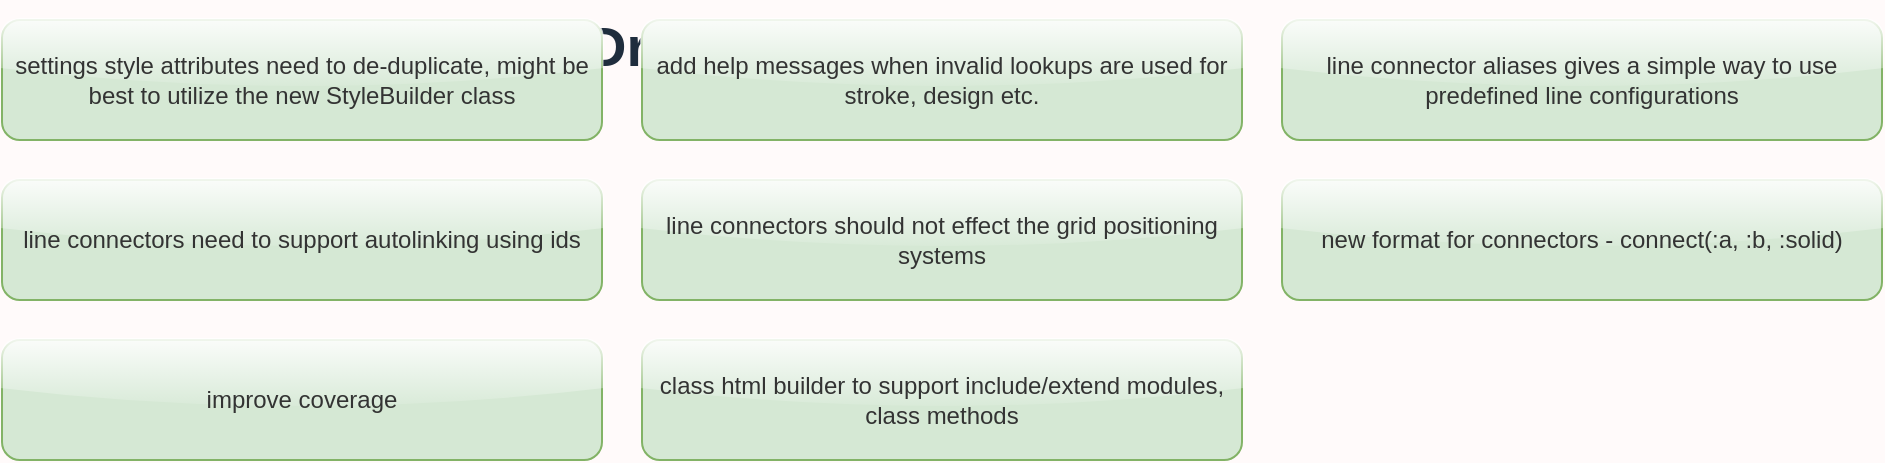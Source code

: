 <mxfile>
  <diagram id="IZq" name="In progress">
    <mxGraphModel dx="0" dy="0" background="#FFFAFA" grid="0" gridSize="10" guides="1" tooltips="1" connect="1" arrows="1" fold="1" page="1" pageScale="1" pageWidth="1169" pageHeight="827" math="0" shadow="0">
      <root>
        <mxCell id="page_root_IZq" parent="IZq"/>
        <mxCell id="node_root_IZq" parent="page_root_IZq"/>
        <mxCell id="IZq-1" value="DrawIO DSL" style="whiteSpace=wrap;html=1;rounded=1;glass=1;fontColor=#1F2D3D;text;fontSize=28;fontStyle=1;fillColor=none" vertex="1" parent="node_root_IZq">
          <mxGeometry x="300" y="0" width="400" height="80" as="geometry"/>
        </mxCell>
        <mxCell id="IZq-3" value="settings style attributes need to de-duplicate, might be best to utilize the new StyleBuilder class" style="whiteSpace=wrap;html=1;rounded=1;glass=1;fillColor=#d5e8d4;strokeColor=#82b366;fontColor=#333333" vertex="1" parent="node_root_IZq">
          <mxGeometry x="10" y="10" width="300" height="60" as="geometry"/>
        </mxCell>
        <mxCell id="IZq-4" value="add help messages when invalid lookups are used for stroke, design etc." style="whiteSpace=wrap;html=1;rounded=1;glass=1;fillColor=#d5e8d4;strokeColor=#82b366;fontColor=#333333" vertex="1" parent="node_root_IZq">
          <mxGeometry x="330" y="10" width="300" height="60" as="geometry"/>
        </mxCell>
        <mxCell id="IZq-5" value="line connector aliases gives a simple way to use predefined line configurations" style="whiteSpace=wrap;html=1;rounded=1;glass=1;fillColor=#d5e8d4;strokeColor=#82b366;fontColor=#333333" vertex="1" parent="node_root_IZq">
          <mxGeometry x="650" y="10" width="300" height="60" as="geometry"/>
        </mxCell>
        <mxCell id="IZq-6" value="line connectors need to support autolinking using ids" style="whiteSpace=wrap;html=1;rounded=1;glass=1;fillColor=#d5e8d4;strokeColor=#82b366;fontColor=#333333" vertex="1" parent="node_root_IZq">
          <mxGeometry x="10" y="90" width="300" height="60" as="geometry"/>
        </mxCell>
        <mxCell id="IZq-7" value="line connectors should not effect the grid positioning systems" style="whiteSpace=wrap;html=1;rounded=1;glass=1;fillColor=#d5e8d4;strokeColor=#82b366;fontColor=#333333" vertex="1" parent="node_root_IZq">
          <mxGeometry x="330" y="90" width="300" height="60" as="geometry"/>
        </mxCell>
        <mxCell id="IZq-8" value="new format for connectors - connect(:a, :b, :solid)" style="whiteSpace=wrap;html=1;rounded=1;glass=1;fillColor=#d5e8d4;strokeColor=#82b366;fontColor=#333333" vertex="1" parent="node_root_IZq">
          <mxGeometry x="650" y="90" width="300" height="60" as="geometry"/>
        </mxCell>
        <mxCell id="IZq-9" value="improve coverage" style="whiteSpace=wrap;html=1;rounded=1;glass=1;fillColor=#d5e8d4;strokeColor=#82b366;fontColor=#333333" vertex="1" parent="node_root_IZq">
          <mxGeometry x="10" y="170" width="300" height="60" as="geometry"/>
        </mxCell>
        <mxCell id="IZq-10" value="class html builder to support include/extend modules, class methods" style="whiteSpace=wrap;html=1;rounded=1;glass=1;fillColor=#d5e8d4;strokeColor=#82b366;fontColor=#333333" vertex="1" parent="node_root_IZq">
          <mxGeometry x="330" y="170" width="300" height="60" as="geometry"/>
        </mxCell>
      </root>
    </mxGraphModel>
  </diagram>
  <diagram id="K77" name="To Do">
    <mxGraphModel dx="0" dy="0" background="#FFFAFA" grid="0" gridSize="10" guides="1" tooltips="1" connect="1" arrows="1" fold="1" page="1" pageScale="1" pageWidth="1169" pageHeight="827" math="0" shadow="0">
      <root>
        <mxCell id="page_root_K77" parent="K77"/>
        <mxCell id="node_root_K77" parent="page_root_K77"/>
        <mxCell id="K77-2" value="add active flag to shapes" style="whiteSpace=wrap;html=1;rounded=1;glass=1;fillColor=#dae8fc;strokeColor=#6c8ebf;fontColor=#333333" vertex="1" parent="node_root_K77">
          <mxGeometry x="10" y="10" width="300" height="60" as="geometry"/>
        </mxCell>
        <mxCell id="K77-3" value="rename entry/exit compass point to start/end point to be consistent with the arrows" style="whiteSpace=wrap;html=1;rounded=1;glass=1;fillColor=#dae8fc;strokeColor=#6c8ebf;fontColor=#333333" vertex="1" parent="node_root_K77">
          <mxGeometry x="330" y="10" width="300" height="60" as="geometry"/>
        </mxCell>
        <mxCell id="K77-4" value="does x, y, w, h need to be on lines (yes for connectors, but other lines?)" style="whiteSpace=wrap;html=1;rounded=1;glass=1;fillColor=#dae8fc;strokeColor=#6c8ebf;fontColor=#333333" vertex="1" parent="node_root_K77">
          <mxGeometry x="650" y="10" width="300" height="60" as="geometry"/>
        </mxCell>
        <mxCell id="K77-5" value="update domain model with all the recent architecture changes" style="whiteSpace=wrap;html=1;rounded=1;glass=1;fillColor=#dae8fc;strokeColor=#6c8ebf;fontColor=#333333" vertex="1" parent="node_root_K77">
          <mxGeometry x="10" y="90" width="300" height="60" as="geometry"/>
        </mxCell>
        <mxCell id="K77-6" value="replace generated methods for shapes, texts and lines with meta programming" style="whiteSpace=wrap;html=1;rounded=1;glass=1;fillColor=#dae8fc;strokeColor=#6c8ebf;fontColor=#333333" vertex="1" parent="node_root_K77">
          <mxGeometry x="330" y="90" width="300" height="60" as="geometry"/>
        </mxCell>
        <mxCell id="K77-7" value="refactor HTML builder to custom GEM or use existing ruby GEM" style="whiteSpace=wrap;html=1;rounded=1;glass=1;fillColor=#dae8fc;strokeColor=#6c8ebf;fontColor=#333333" vertex="1" parent="node_root_K77">
          <mxGeometry x="650" y="90" width="300" height="60" as="geometry"/>
        </mxCell>
        <mxCell id="K77-8" value="add page background to theme, use it whenever the theme is set at a diagram/page level" style="whiteSpace=wrap;html=1;rounded=1;glass=1;fillColor=#dae8fc;strokeColor=#6c8ebf;fontColor=#333333" vertex="1" parent="node_root_K77">
          <mxGeometry x="10" y="170" width="300" height="60" as="geometry"/>
        </mxCell>
        <mxCell id="K77-9" value="move DrawioDsl::Formatters::Factory::FORMATTERS to resource file" style="whiteSpace=wrap;html=1;rounded=1;glass=1;fillColor=#dae8fc;strokeColor=#6c8ebf;fontColor=#333333" vertex="1" parent="node_root_K77">
          <mxGeometry x="330" y="170" width="300" height="60" as="geometry"/>
        </mxCell>
        <mxCell id="K77-10" value="move DrawioDsl::Formatters::StyleBuilder::MAPPINGS to resource file" style="whiteSpace=wrap;html=1;rounded=1;glass=1;fillColor=#dae8fc;strokeColor=#6c8ebf;fontColor=#333333" vertex="1" parent="node_root_K77">
          <mxGeometry x="650" y="170" width="300" height="60" as="geometry"/>
        </mxCell>
        <mxCell id="K77-11" value="write SVG directly into other projects" style="whiteSpace=wrap;html=1;rounded=1;glass=1;fillColor=#dae8fc;strokeColor=#6c8ebf;fontColor=#333333" vertex="1" parent="node_root_K77">
          <mxGeometry x="10" y="250" width="300" height="60" as="geometry"/>
        </mxCell>
        <mxCell id="K77-12" value="Nodes need to support child nodes - aka namespaces, groupings" style="whiteSpace=wrap;html=1;rounded=1;glass=1;fillColor=#dae8fc;strokeColor=#6c8ebf;fontColor=#333333" vertex="1" parent="node_root_K77">
          <mxGeometry x="330" y="250" width="300" height="60" as="geometry"/>
        </mxCell>
        <mxCell id="K77-13" value="Grid layout does not position itself in relation to the last element" style="whiteSpace=wrap;html=1;rounded=1;glass=1;fillColor=#dae8fc;strokeColor=#6c8ebf;fontColor=#333333" vertex="1" parent="node_root_K77">
          <mxGeometry x="650" y="250" width="300" height="60" as="geometry"/>
        </mxCell>
        <mxCell id="K77-14" value="Grid layout should not be affected by connector lines" style="whiteSpace=wrap;html=1;rounded=1;glass=1;fillColor=#dae8fc;strokeColor=#6c8ebf;fontColor=#333333" vertex="1" parent="node_root_K77">
          <mxGeometry x="10" y="330" width="300" height="60" as="geometry"/>
        </mxCell>
        <mxCell id="K77-15" value="Grid layout should support flow break (break to next section if less then boundary)" style="whiteSpace=wrap;html=1;rounded=1;glass=1;fillColor=#dae8fc;strokeColor=#6c8ebf;fontColor=#333333" vertex="1" parent="node_root_K77">
          <mxGeometry x="330" y="330" width="300" height="60" as="geometry"/>
        </mxCell>
        <mxCell id="K77-16" value="Grid layout should support hard break (break to next section)" style="whiteSpace=wrap;html=1;rounded=1;glass=1;fillColor=#dae8fc;strokeColor=#6c8ebf;fontColor=#333333" vertex="1" parent="node_root_K77">
          <mxGeometry x="650" y="330" width="300" height="60" as="geometry"/>
        </mxCell>
        <mxCell id="K77-17" value="Dynamic sized shapes that expand to the size of their text" style="whiteSpace=wrap;html=1;rounded=1;glass=1;fillColor=#dae8fc;strokeColor=#6c8ebf;fontColor=#333333" vertex="1" parent="node_root_K77">
          <mxGeometry x="10" y="410" width="300" height="60" as="geometry"/>
        </mxCell>
        <mxCell id="K77-18" value="Control of text padding left, right, top and bottom" style="whiteSpace=wrap;html=1;rounded=1;glass=1;fillColor=#dae8fc;strokeColor=#6c8ebf;fontColor=#333333" vertex="1" parent="node_root_K77">
          <mxGeometry x="330" y="410" width="300" height="60" as="geometry"/>
        </mxCell>
        <mxCell id="K77-19" value="Improve the theme control over text-only shapes" style="whiteSpace=wrap;html=1;rounded=1;glass=1;fillColor=#dae8fc;strokeColor=#6c8ebf;fontColor=#333333" vertex="1" parent="node_root_K77">
          <mxGeometry x="650" y="410" width="300" height="60" as="geometry"/>
        </mxCell>
        <mxCell id="K77-20" value="x,y settings do not work for shapes within a grid layout" style="whiteSpace=wrap;html=1;rounded=1;glass=1;fillColor=#dae8fc;strokeColor=#6c8ebf;fontColor=#333333" vertex="1" parent="node_root_K77">
          <mxGeometry x="10" y="490" width="300" height="60" as="geometry"/>
        </mxCell>
        <mxCell id="K77-21" value="page layout so that you drop elements on and they are positioned correctly, e.g centered, left, right, etc, maybe a grid layout with a wrap of 1 and a width of the page is sufficient" style="whiteSpace=wrap;html=1;rounded=1;glass=1;fillColor=#dae8fc;strokeColor=#6c8ebf;fontColor=#333333" vertex="1" parent="node_root_K77">
          <mxGeometry x="330" y="490" width="300" height="60" as="geometry"/>
        </mxCell>
      </root>
    </mxGraphModel>
  </diagram>
  <diagram id="hsF" name="Done">
    <mxGraphModel dx="0" dy="0" background="#FFFAFA" grid="0" gridSize="10" guides="1" tooltips="1" connect="1" arrows="1" fold="1" page="1" pageScale="1" pageWidth="1169" pageHeight="827" math="0" shadow="0">
      <root>
        <mxCell id="page_root_hsF" parent="hsF"/>
        <mxCell id="node_root_hsF" parent="page_root_hsF"/>
        <mxCell id="hsF-2" value="bg_theme does not work OR at least make it better (see willoughby example)" style="whiteSpace=wrap;html=1;rounded=1;glass=1;fillColor=#f8cecc;strokeColor=#b85450;fontColor=#333333" vertex="1" parent="node_root_hsF">
          <mxGeometry x="10" y="10" width="300" height="60" as="geometry"/>
        </mxCell>
        <mxCell id="hsF-3" value="add support for :design to line" style="whiteSpace=wrap;html=1;rounded=1;glass=1;fillColor=#f8cecc;strokeColor=#b85450;fontColor=#333333" vertex="1" parent="node_root_hsF">
          <mxGeometry x="330" y="10" width="300" height="60" as="geometry"/>
        </mxCell>
        <mxCell id="hsF-4" value="add support for :arrow to line" style="whiteSpace=wrap;html=1;rounded=1;glass=1;fillColor=#f8cecc;strokeColor=#b85450;fontColor=#333333" vertex="1" parent="node_root_hsF">
          <mxGeometry x="650" y="10" width="300" height="60" as="geometry"/>
        </mxCell>
        <mxCell id="hsF-5" value="add support for :waypoint to line" style="whiteSpace=wrap;html=1;rounded=1;glass=1;fillColor=#f8cecc;strokeColor=#b85450;fontColor=#333333" vertex="1" parent="node_root_hsF">
          <mxGeometry x="10" y="90" width="300" height="60" as="geometry"/>
        </mxCell>
        <mxCell id="hsF-6" value="add support for :exit, :entry to line" style="whiteSpace=wrap;html=1;rounded=1;glass=1;fillColor=#f8cecc;strokeColor=#b85450;fontColor=#333333" vertex="1" parent="node_root_hsF">
          <mxGeometry x="330" y="90" width="300" height="60" as="geometry"/>
        </mxCell>
        <mxCell id="hsF-7" value="add support for :design to line" style="whiteSpace=wrap;html=1;rounded=1;glass=1;fillColor=#f8cecc;strokeColor=#b85450;fontColor=#333333" vertex="1" parent="node_root_hsF">
          <mxGeometry x="650" y="90" width="300" height="60" as="geometry"/>
        </mxCell>
        <mxCell id="hsF-8" value="refactor shapes to use configuration file and split into elements, lines and texts" style="whiteSpace=wrap;html=1;rounded=1;glass=1;fillColor=#f8cecc;strokeColor=#b85450;fontColor=#333333" vertex="1" parent="node_root_hsF">
          <mxGeometry x="10" y="170" width="300" height="60" as="geometry"/>
        </mxCell>
        <mxCell id="hsF-9" value="add new shapes related to line connectors, plus add stroke: configuration" style="whiteSpace=wrap;html=1;rounded=1;glass=1;fillColor=#f8cecc;strokeColor=#b85450;fontColor=#333333" vertex="1" parent="node_root_hsF">
          <mxGeometry x="330" y="170" width="300" height="60" as="geometry"/>
        </mxCell>
        <mxCell id="hsF-10" value="rename type to key" style="whiteSpace=wrap;html=1;rounded=1;glass=1;fillColor=#f8cecc;strokeColor=#b85450;fontColor=#333333" vertex="1" parent="node_root_hsF">
          <mxGeometry x="650" y="170" width="300" height="60" as="geometry"/>
        </mxCell>
        <mxCell id="hsF-11" value="headings do not appear to be working?" style="whiteSpace=wrap;html=1;rounded=1;glass=1;fillColor=#f8cecc;strokeColor=#b85450;fontColor=#333333" vertex="1" parent="node_root_hsF">
          <mxGeometry x="10" y="250" width="300" height="60" as="geometry"/>
        </mxCell>
        <mxCell id="hsF-12" value="add sample for backgrounds with text on top, add support for favourite backgrounds" style="whiteSpace=wrap;html=1;rounded=1;glass=1;fillColor=#f8cecc;strokeColor=#b85450;fontColor=#333333" vertex="1" parent="node_root_hsF">
          <mxGeometry x="330" y="250" width="300" height="60" as="geometry"/>
        </mxCell>
        <mxCell id="hsF-13" value="add background themes, with foreground text color" style="whiteSpace=wrap;html=1;rounded=1;glass=1;fillColor=#f8cecc;strokeColor=#b85450;fontColor=#333333" vertex="1" parent="node_root_hsF">
          <mxGeometry x="650" y="250" width="300" height="60" as="geometry"/>
        </mxCell>
        <mxCell id="hsF-14" value="refactor shapes configuration so that it reads from custom file" style="whiteSpace=wrap;html=1;rounded=1;glass=1;fillColor=#f8cecc;strokeColor=#b85450;fontColor=#333333" vertex="1" parent="node_root_hsF">
          <mxGeometry x="10" y="330" width="300" height="60" as="geometry"/>
        </mxCell>
        <mxCell id="hsF-15" value="fix :text" style="whiteSpace=wrap;html=1;rounded=1;glass=1;fillColor=#f8cecc;strokeColor=#b85450;fontColor=#333333" vertex="1" parent="node_root_hsF">
          <mxGeometry x="330" y="330" width="300" height="60" as="geometry"/>
        </mxCell>
        <mxCell id="hsF-16" value="configuration for lines" style="whiteSpace=wrap;html=1;rounded=1;glass=1;fillColor=#f8cecc;strokeColor=#b85450;fontColor=#333333" vertex="1" parent="node_root_hsF">
          <mxGeometry x="650" y="330" width="300" height="60" as="geometry"/>
        </mxCell>
        <mxCell id="hsF-17" value="configuration for text" style="whiteSpace=wrap;html=1;rounded=1;glass=1;fillColor=#f8cecc;strokeColor=#b85450;fontColor=#333333" vertex="1" parent="node_root_hsF">
          <mxGeometry x="10" y="410" width="300" height="60" as="geometry"/>
        </mxCell>
        <mxCell id="hsF-18" value="configuration for elements" style="whiteSpace=wrap;html=1;rounded=1;glass=1;fillColor=#f8cecc;strokeColor=#b85450;fontColor=#333333" vertex="1" parent="node_root_hsF">
          <mxGeometry x="330" y="410" width="300" height="60" as="geometry"/>
        </mxCell>
        <mxCell id="hsF-19" value="configuration for line strokes" style="whiteSpace=wrap;html=1;rounded=1;glass=1;fillColor=#f8cecc;strokeColor=#b85450;fontColor=#333333" vertex="1" parent="node_root_hsF">
          <mxGeometry x="650" y="410" width="300" height="60" as="geometry"/>
        </mxCell>
        <mxCell id="hsF-20" value="configuration for connector compass direction" style="whiteSpace=wrap;html=1;rounded=1;glass=1;fillColor=#f8cecc;strokeColor=#b85450;fontColor=#333333" vertex="1" parent="node_root_hsF">
          <mxGeometry x="10" y="490" width="300" height="60" as="geometry"/>
        </mxCell>
        <mxCell id="hsF-21" value="configuration for connector design" style="whiteSpace=wrap;html=1;rounded=1;glass=1;fillColor=#f8cecc;strokeColor=#b85450;fontColor=#333333" vertex="1" parent="node_root_hsF">
          <mxGeometry x="330" y="490" width="300" height="60" as="geometry"/>
        </mxCell>
        <mxCell id="hsF-22" value="configuration for connector arrows" style="whiteSpace=wrap;html=1;rounded=1;glass=1;fillColor=#f8cecc;strokeColor=#b85450;fontColor=#333333" vertex="1" parent="node_root_hsF">
          <mxGeometry x="650" y="490" width="300" height="60" as="geometry"/>
        </mxCell>
        <mxCell id="hsF-23" value="configuration for connector waypoints" style="whiteSpace=wrap;html=1;rounded=1;glass=1;fillColor=#f8cecc;strokeColor=#b85450;fontColor=#333333" vertex="1" parent="node_root_hsF">
          <mxGeometry x="10" y="570" width="300" height="60" as="geometry"/>
        </mxCell>
        <mxCell id="hsF-24" value="export_json will output a diagram in machine readable format" style="whiteSpace=wrap;html=1;rounded=1;glass=1;fillColor=#f8cecc;strokeColor=#b85450;fontColor=#333333" vertex="1" parent="node_root_hsF">
          <mxGeometry x="330" y="570" width="300" height="60" as="geometry"/>
        </mxCell>
        <mxCell id="hsF-25" value="class html formatter to support regular html nodes such as p, h1.. ul, li that are found on the builder" style="whiteSpace=wrap;html=1;rounded=1;glass=1;fillColor=#f8cecc;strokeColor=#b85450;fontColor=#333333" vertex="1" parent="node_root_hsF">
          <mxGeometry x="650" y="570" width="300" height="60" as="geometry"/>
        </mxCell>
        <mxCell id="hsF-26" value="group box, like a regular box but with a top aligned h1 style title" style="whiteSpace=wrap;html=1;rounded=1;glass=1;fillColor=#f8cecc;strokeColor=#b85450;fontColor=#333333" vertex="1" parent="node_root_hsF">
          <mxGeometry x="10" y="650" width="300" height="60" as="geometry"/>
        </mxCell>
        <mxCell id="hsF-27" value="build a domain (class) diagram" style="whiteSpace=wrap;html=1;rounded=1;glass=1;fillColor=#f8cecc;strokeColor=#b85450;fontColor=#333333" vertex="1" parent="node_root_hsF">
          <mxGeometry x="330" y="650" width="300" height="60" as="geometry"/>
        </mxCell>
        <mxCell id="hsF-28" value="build configuration for line strokes %i[dashed dotted dashdot dashdotdot dotdotdot longdash)" style="whiteSpace=wrap;html=1;rounded=1;glass=1;fillColor=#f8cecc;strokeColor=#b85450;fontColor=#333333" vertex="1" parent="node_root_hsF">
          <mxGeometry x="650" y="650" width="300" height="60" as="geometry"/>
        </mxCell>
        <mxCell id="hsF-29" value="build configuration for line compass %i[n ne e se s sw w nw]" style="whiteSpace=wrap;html=1;rounded=1;glass=1;fillColor=#f8cecc;strokeColor=#b85450;fontColor=#333333" vertex="1" parent="node_root_hsF">
          <mxGeometry x="10" y="730" width="300" height="60" as="geometry"/>
        </mxCell>
        <mxCell id="hsF-30" value="build configuration for line shape %i[style1 style2 style3 style4]" style="whiteSpace=wrap;html=1;rounded=1;glass=1;fillColor=#f8cecc;strokeColor=#b85450;fontColor=#333333" vertex="1" parent="node_root_hsF">
          <mxGeometry x="330" y="730" width="300" height="60" as="geometry"/>
        </mxCell>
        <mxCell id="hsF-31" value="build configuration for arrows %i[straight triangle diamond circle cross short default none plain skewed_dash concave er_many er_one er_one_optional er_one_mandatory er_many_optional er_many_mandatory]" style="whiteSpace=wrap;html=1;rounded=1;glass=1;fillColor=#f8cecc;strokeColor=#b85450;fontColor=#333333" vertex="1" parent="node_root_hsF">
          <mxGeometry x="650" y="730" width="300" height="60" as="geometry"/>
        </mxCell>
        <mxCell id="hsF-32" value="refactor the shape-&gt;text_only (boolean) to category (symbol)" style="whiteSpace=wrap;html=1;rounded=1;glass=1;fillColor=#f8cecc;strokeColor=#b85450;fontColor=#333333" vertex="1" parent="node_root_hsF">
          <mxGeometry x="10" y="810" width="300" height="60" as="geometry"/>
        </mxCell>
        <mxCell id="hsF-33" value="ensure that ids are working as expected" style="whiteSpace=wrap;html=1;rounded=1;glass=1;fillColor=#f8cecc;strokeColor=#b85450;fontColor=#333333" vertex="1" parent="node_root_hsF">
          <mxGeometry x="330" y="810" width="300" height="60" as="geometry"/>
        </mxCell>
        <mxCell id="hsF-34" value="alter the initial parameter of all shapes so that it can be an ID, without named attribute" style="whiteSpace=wrap;html=1;rounded=1;glass=1;fillColor=#f8cecc;strokeColor=#b85450;fontColor=#333333" vertex="1" parent="node_root_hsF">
          <mxGeometry x="650" y="810" width="300" height="60" as="geometry"/>
        </mxCell>
        <mxCell id="hsF-35" value="move project-plan files" style="whiteSpace=wrap;html=1;rounded=1;glass=1;fillColor=#f8cecc;strokeColor=#b85450;fontColor=#333333" vertex="1" parent="node_root_hsF">
          <mxGeometry x="10" y="890" width="300" height="60" as="geometry"/>
        </mxCell>
        <mxCell id="hsF-36" value="alter configure_shape so it sets the default shape key and use that for selecting the default HTML formatter" style="whiteSpace=wrap;html=1;rounded=1;glass=1;fillColor=#f8cecc;strokeColor=#b85450;fontColor=#333333" vertex="1" parent="node_root_hsF">
          <mxGeometry x="330" y="890" width="300" height="60" as="geometry"/>
        </mxCell>
        <mxCell id="hsF-37" value="add todo shape to simplify project plan drawing" style="whiteSpace=wrap;html=1;rounded=1;glass=1;fillColor=#f8cecc;strokeColor=#b85450;fontColor=#333333" vertex="1" parent="node_root_hsF">
          <mxGeometry x="650" y="890" width="300" height="60" as="geometry"/>
        </mxCell>
        <mxCell id="hsF-38" value="introduce .value property to shape and let it use either formatted HTML or plain text title" style="whiteSpace=wrap;html=1;rounded=1;glass=1;fillColor=#f8cecc;strokeColor=#b85450;fontColor=#333333" vertex="1" parent="node_root_hsF">
          <mxGeometry x="10" y="970" width="300" height="60" as="geometry"/>
        </mxCell>
        <mxCell id="hsF-39" value="formatter DSL that can render HTML directly into the value property" style="whiteSpace=wrap;html=1;rounded=1;glass=1;fillColor=#f8cecc;strokeColor=#b85450;fontColor=#333333" vertex="1" parent="node_root_hsF">
          <mxGeometry x="330" y="970" width="300" height="60" as="geometry"/>
        </mxCell>
        <mxCell id="hsF-40" value="formatter DSL for class and interface generation" style="whiteSpace=wrap;html=1;rounded=1;glass=1;fillColor=#f8cecc;strokeColor=#b85450;fontColor=#333333" vertex="1" parent="node_root_hsF">
          <mxGeometry x="650" y="970" width="300" height="60" as="geometry"/>
        </mxCell>
        <mxCell id="hsF-41" value="generate extension based graphics based on drawio extensions.js" style="whiteSpace=wrap;html=1;rounded=1;glass=1;fillColor=#f8cecc;strokeColor=#b85450;fontColor=#333333" vertex="1" parent="node_root_hsF">
          <mxGeometry x="10" y="1050" width="300" height="60" as="geometry"/>
        </mxCell>
        <mxCell id="hsF-42" value="active? flag on page defaulting to true. set to false to exclude page from diagram." style="whiteSpace=wrap;html=1;rounded=1;glass=1;fillColor=#f8cecc;strokeColor=#b85450;fontColor=#333333" vertex="1" parent="node_root_hsF">
          <mxGeometry x="330" y="1050" width="300" height="60" as="geometry"/>
        </mxCell>
        <mxCell id="hsF-43" value="first level child nodes need to hang of node 1" style="whiteSpace=wrap;html=1;rounded=1;glass=1;fillColor=#f8cecc;strokeColor=#b85450;fontColor=#333333" vertex="1" parent="node_root_hsF">
          <mxGeometry x="650" y="1050" width="300" height="60" as="geometry"/>
        </mxCell>
        <mxCell id="hsF-44" value="node has child nodes and add_node will set a nodes parent" style="whiteSpace=wrap;html=1;rounded=1;glass=1;fillColor=#f8cecc;strokeColor=#b85450;fontColor=#333333" vertex="1" parent="node_root_hsF">
          <mxGeometry x="10" y="1130" width="300" height="60" as="geometry"/>
        </mxCell>
        <mxCell id="hsF-45" value="nodes can belong to a parent node, the top level node responds with truthy to root?" style="whiteSpace=wrap;html=1;rounded=1;glass=1;fillColor=#f8cecc;strokeColor=#b85450;fontColor=#333333" vertex="1" parent="node_root_hsF">
          <mxGeometry x="330" y="1130" width="300" height="60" as="geometry"/>
        </mxCell>
        <mxCell id="hsF-46" value="add sample diagram for the github readme file" style="whiteSpace=wrap;html=1;rounded=1;glass=1;fillColor=#f8cecc;strokeColor=#b85450;fontColor=#333333" vertex="1" parent="node_root_hsF">
          <mxGeometry x="650" y="1130" width="300" height="60" as="geometry"/>
        </mxCell>
        <mxCell id="hsF-47" value="write samples into docs folder and display in readme" style="whiteSpace=wrap;html=1;rounded=1;glass=1;fillColor=#f8cecc;strokeColor=#b85450;fontColor=#333333" vertex="1" parent="node_root_hsF">
          <mxGeometry x="10" y="1210" width="300" height="60" as="geometry"/>
        </mxCell>
        <mxCell id="hsF-48" value="add export as .PNG, needs to take a page number as the PNG will not support multiple pages" style="whiteSpace=wrap;html=1;rounded=1;glass=1;fillColor=#f8cecc;strokeColor=#b85450;fontColor=#333333" vertex="1" parent="node_root_hsF">
          <mxGeometry x="330" y="1210" width="300" height="60" as="geometry"/>
        </mxCell>
        <mxCell id="hsF-49" value="add export as .SVG, needs to take a page number as the SVG will not support multiple pages" style="whiteSpace=wrap;html=1;rounded=1;glass=1;fillColor=#f8cecc;strokeColor=#b85450;fontColor=#333333" vertex="1" parent="node_root_hsF">
          <mxGeometry x="650" y="1210" width="300" height="60" as="geometry"/>
        </mxCell>
        <mxCell id="hsF-50" value="add save as .drawio" style="whiteSpace=wrap;html=1;rounded=1;glass=1;fillColor=#f8cecc;strokeColor=#b85450;fontColor=#333333" vertex="1" parent="node_root_hsF">
          <mxGeometry x="10" y="1290" width="300" height="60" as="geometry"/>
        </mxCell>
      </root>
    </mxGraphModel>
  </diagram>
</mxfile>